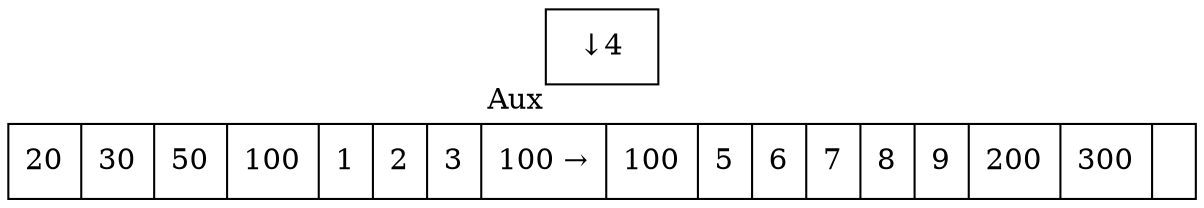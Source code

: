 digraph G{ node [shape = record ];
 rankdir=LR;X[label="{ 20|30|50|100|1|2|3|100 → |100|5|6|7|8|9|200|300|}"]
2[label=" { ↓ 4}"xlabel="Aux"]
}

